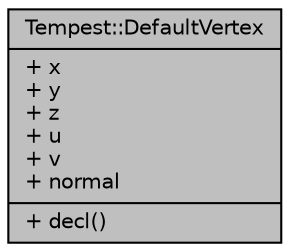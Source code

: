digraph "Tempest::DefaultVertex"
{
  edge [fontname="Helvetica",fontsize="10",labelfontname="Helvetica",labelfontsize="10"];
  node [fontname="Helvetica",fontsize="10",shape=record];
  Node1 [label="{Tempest::DefaultVertex\n|+ x\l+ y\l+ z\l+ u\l+ v\l+ normal\l|+ decl()\l}",height=0.2,width=0.4,color="black", fillcolor="grey75", style="filled", fontcolor="black"];
}
